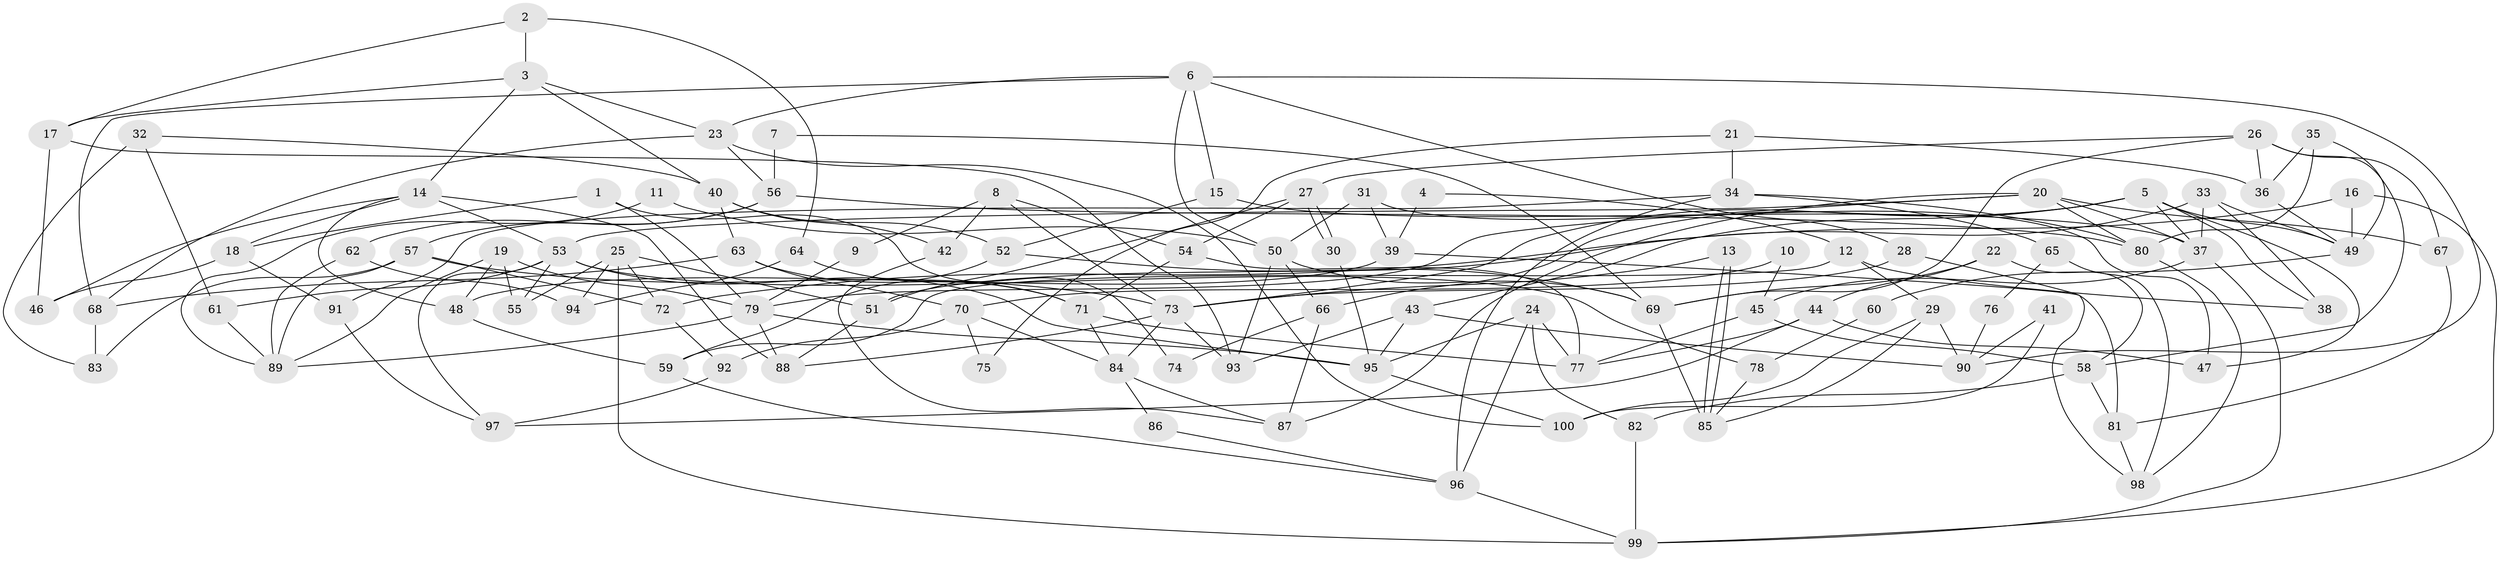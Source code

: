 // Generated by graph-tools (version 1.1) at 2025/38/02/21/25 10:38:59]
// undirected, 100 vertices, 200 edges
graph export_dot {
graph [start="1"]
  node [color=gray90,style=filled];
  1;
  2;
  3;
  4;
  5;
  6;
  7;
  8;
  9;
  10;
  11;
  12;
  13;
  14;
  15;
  16;
  17;
  18;
  19;
  20;
  21;
  22;
  23;
  24;
  25;
  26;
  27;
  28;
  29;
  30;
  31;
  32;
  33;
  34;
  35;
  36;
  37;
  38;
  39;
  40;
  41;
  42;
  43;
  44;
  45;
  46;
  47;
  48;
  49;
  50;
  51;
  52;
  53;
  54;
  55;
  56;
  57;
  58;
  59;
  60;
  61;
  62;
  63;
  64;
  65;
  66;
  67;
  68;
  69;
  70;
  71;
  72;
  73;
  74;
  75;
  76;
  77;
  78;
  79;
  80;
  81;
  82;
  83;
  84;
  85;
  86;
  87;
  88;
  89;
  90;
  91;
  92;
  93;
  94;
  95;
  96;
  97;
  98;
  99;
  100;
  1 -- 79;
  1 -- 18;
  1 -- 74;
  2 -- 3;
  2 -- 17;
  2 -- 64;
  3 -- 23;
  3 -- 14;
  3 -- 17;
  3 -- 40;
  4 -- 39;
  4 -- 12;
  5 -- 37;
  5 -- 43;
  5 -- 38;
  5 -- 47;
  5 -- 49;
  5 -- 66;
  5 -- 73;
  6 -- 28;
  6 -- 15;
  6 -- 23;
  6 -- 50;
  6 -- 68;
  6 -- 90;
  7 -- 69;
  7 -- 56;
  8 -- 73;
  8 -- 54;
  8 -- 9;
  8 -- 42;
  9 -- 79;
  10 -- 70;
  10 -- 45;
  11 -- 89;
  11 -- 50;
  12 -- 59;
  12 -- 38;
  12 -- 29;
  13 -- 85;
  13 -- 85;
  13 -- 73;
  14 -- 48;
  14 -- 53;
  14 -- 18;
  14 -- 46;
  14 -- 88;
  15 -- 52;
  15 -- 37;
  16 -- 72;
  16 -- 49;
  16 -- 99;
  17 -- 93;
  17 -- 46;
  18 -- 46;
  18 -- 91;
  19 -- 55;
  19 -- 48;
  19 -- 79;
  19 -- 89;
  20 -- 79;
  20 -- 87;
  20 -- 37;
  20 -- 53;
  20 -- 67;
  20 -- 80;
  21 -- 36;
  21 -- 34;
  21 -- 75;
  22 -- 69;
  22 -- 44;
  22 -- 58;
  23 -- 100;
  23 -- 56;
  23 -- 68;
  24 -- 96;
  24 -- 77;
  24 -- 82;
  24 -- 95;
  25 -- 99;
  25 -- 94;
  25 -- 51;
  25 -- 55;
  25 -- 72;
  26 -- 58;
  26 -- 27;
  26 -- 36;
  26 -- 67;
  26 -- 69;
  27 -- 30;
  27 -- 30;
  27 -- 51;
  27 -- 54;
  28 -- 73;
  28 -- 98;
  29 -- 85;
  29 -- 90;
  29 -- 100;
  30 -- 95;
  31 -- 50;
  31 -- 47;
  31 -- 39;
  32 -- 40;
  32 -- 61;
  32 -- 83;
  33 -- 51;
  33 -- 49;
  33 -- 37;
  33 -- 38;
  34 -- 91;
  34 -- 80;
  34 -- 65;
  34 -- 96;
  35 -- 80;
  35 -- 36;
  35 -- 49;
  36 -- 49;
  37 -- 45;
  37 -- 99;
  39 -- 81;
  39 -- 48;
  40 -- 42;
  40 -- 52;
  40 -- 63;
  41 -- 100;
  41 -- 90;
  42 -- 87;
  43 -- 95;
  43 -- 90;
  43 -- 93;
  44 -- 97;
  44 -- 77;
  44 -- 47;
  45 -- 58;
  45 -- 77;
  48 -- 59;
  49 -- 60;
  50 -- 93;
  50 -- 66;
  50 -- 69;
  51 -- 88;
  52 -- 69;
  52 -- 59;
  53 -- 95;
  53 -- 55;
  53 -- 61;
  53 -- 78;
  53 -- 97;
  54 -- 77;
  54 -- 71;
  56 -- 57;
  56 -- 62;
  56 -- 80;
  57 -- 83;
  57 -- 73;
  57 -- 72;
  57 -- 89;
  58 -- 82;
  58 -- 81;
  59 -- 96;
  60 -- 78;
  61 -- 89;
  62 -- 89;
  62 -- 94;
  63 -- 68;
  63 -- 70;
  63 -- 71;
  64 -- 71;
  64 -- 94;
  65 -- 98;
  65 -- 76;
  66 -- 74;
  66 -- 87;
  67 -- 81;
  68 -- 83;
  69 -- 85;
  70 -- 84;
  70 -- 75;
  70 -- 92;
  71 -- 77;
  71 -- 84;
  72 -- 92;
  73 -- 88;
  73 -- 84;
  73 -- 93;
  76 -- 90;
  78 -- 85;
  79 -- 89;
  79 -- 88;
  79 -- 95;
  80 -- 98;
  81 -- 98;
  82 -- 99;
  84 -- 86;
  84 -- 87;
  86 -- 96;
  91 -- 97;
  92 -- 97;
  95 -- 100;
  96 -- 99;
}
